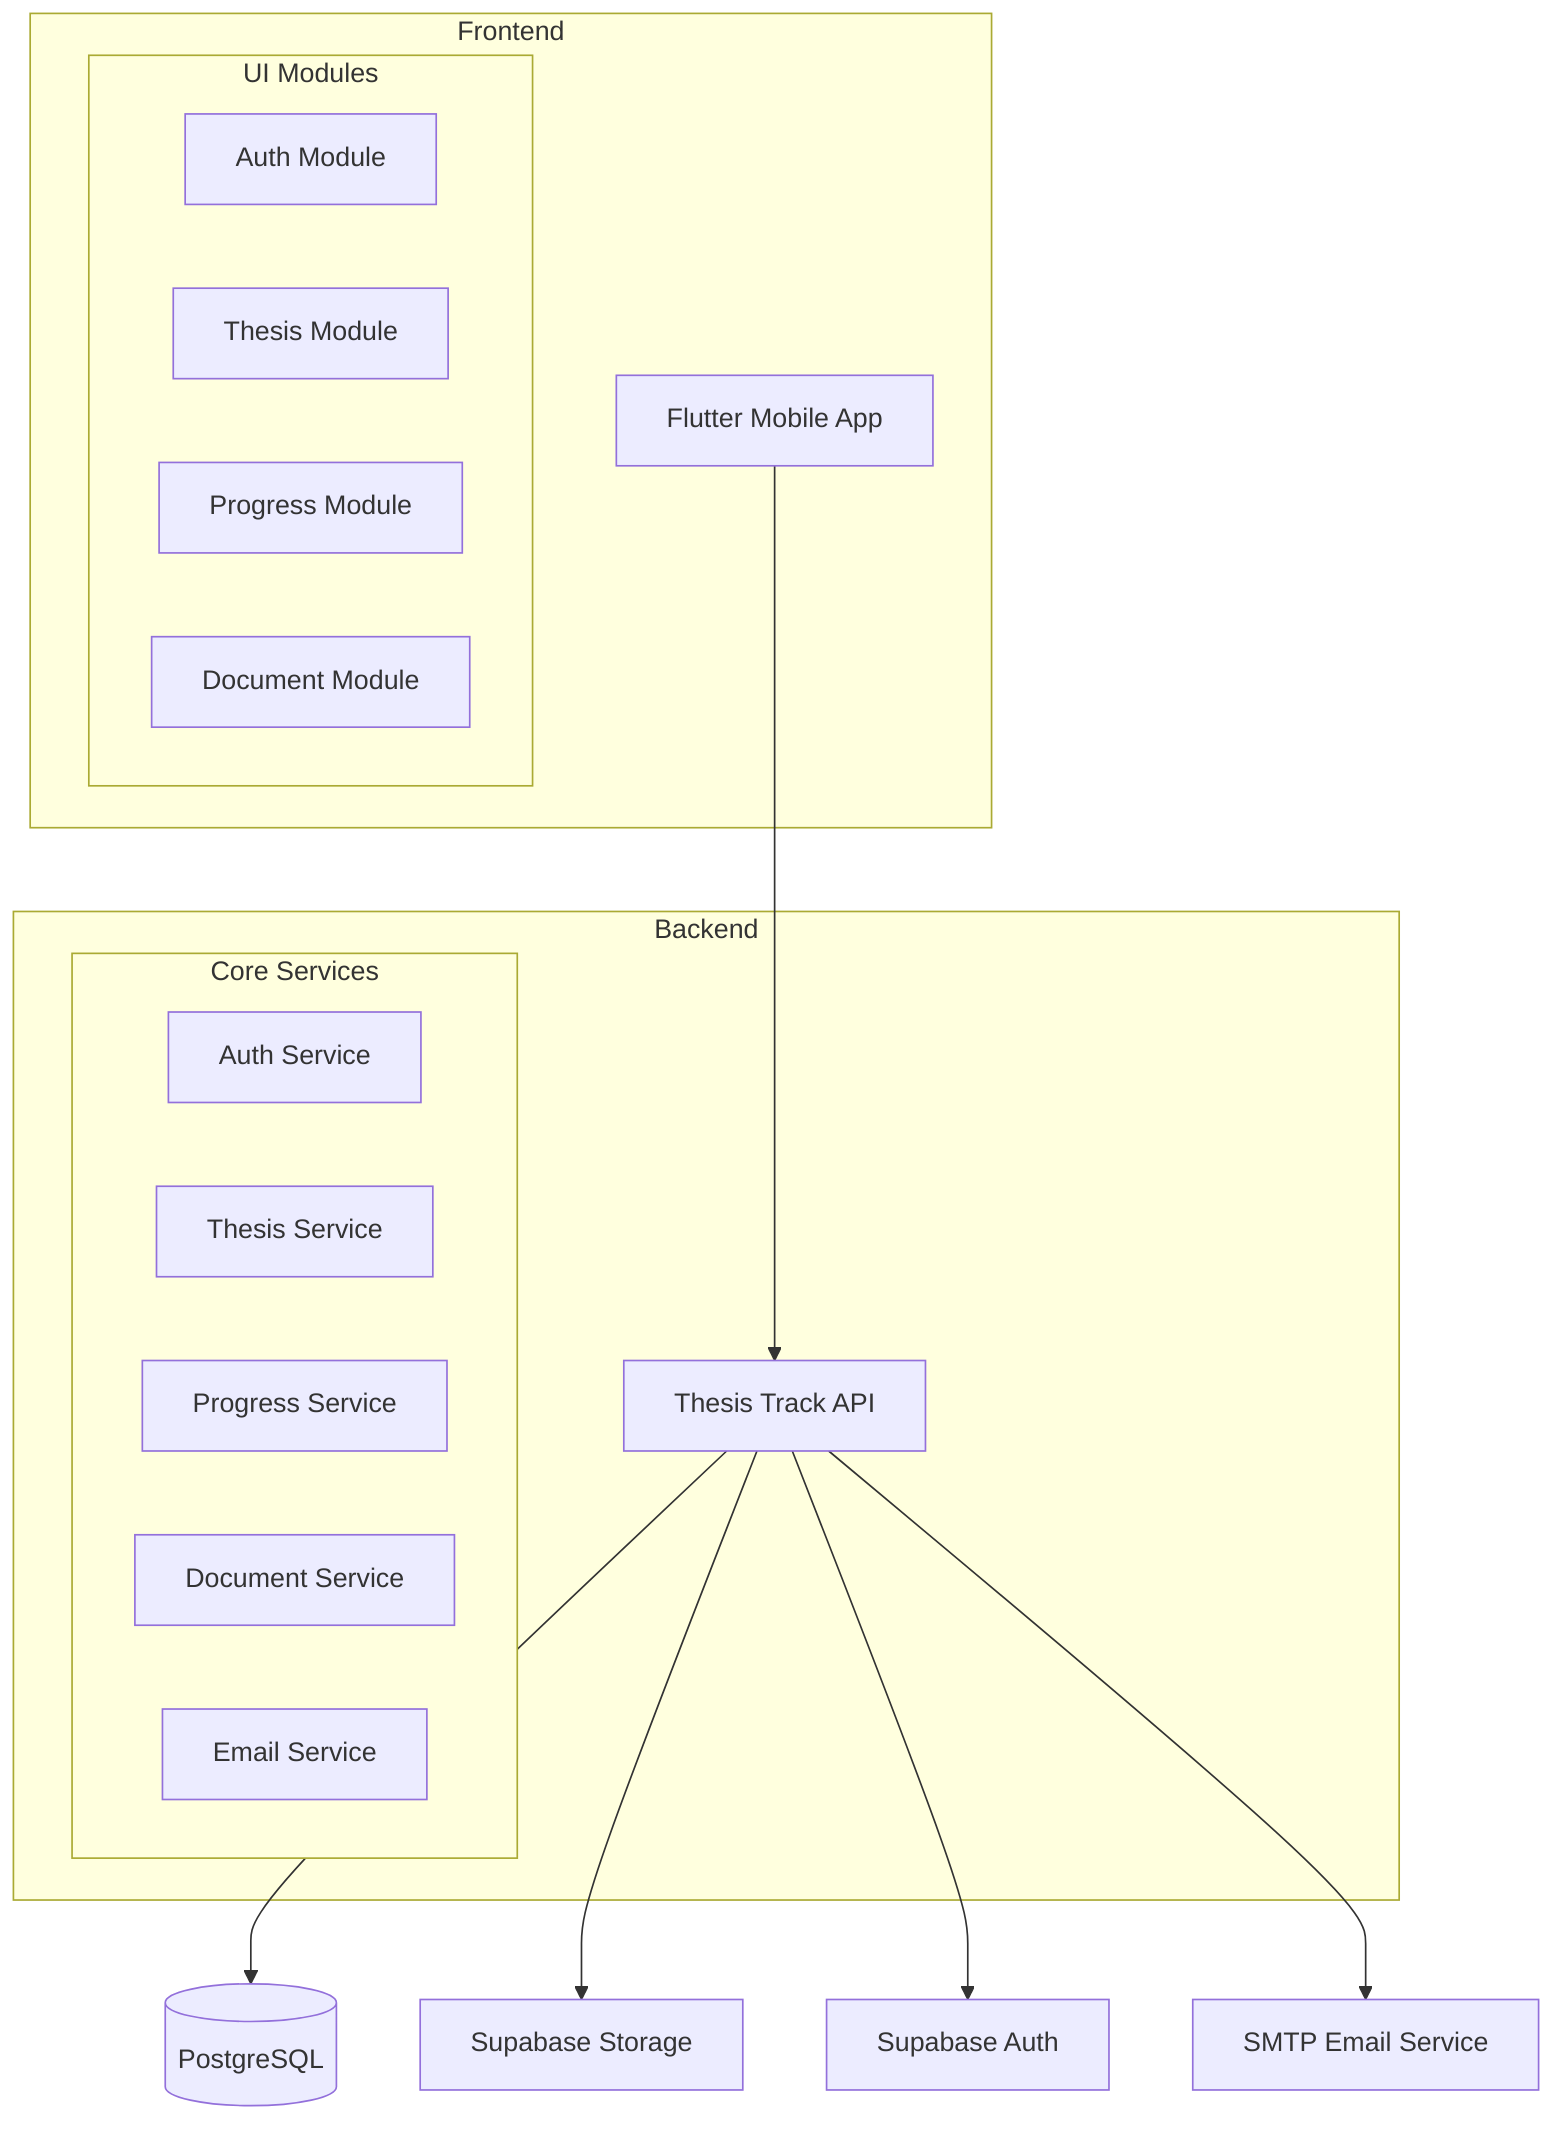 graph TB
    Client[Flutter Mobile App]
    API[Thesis Track API]
    DB[(PostgreSQL)]
    Storage[Supabase Storage]
    Auth[Supabase Auth]
    Email[SMTP Email Service]

    Client --> API
    API --> DB
    API --> Storage
    API --> Auth
    API --> Email

    subgraph Frontend
        Client
        subgraph UI Modules
            AuthModule[Auth Module]
            ThesisModule[Thesis Module] 
            ProgressModule[Progress Module]
            DocumentModule[Document Module]
        end
    end

    subgraph Backend
        API
        subgraph Core Services
            AuthService[Auth Service]
            ThesisService[Thesis Service]
            ProgressService[Progress Service]
            DocumentService[Document Service]
            EmailService[Email Service]
        end
    end